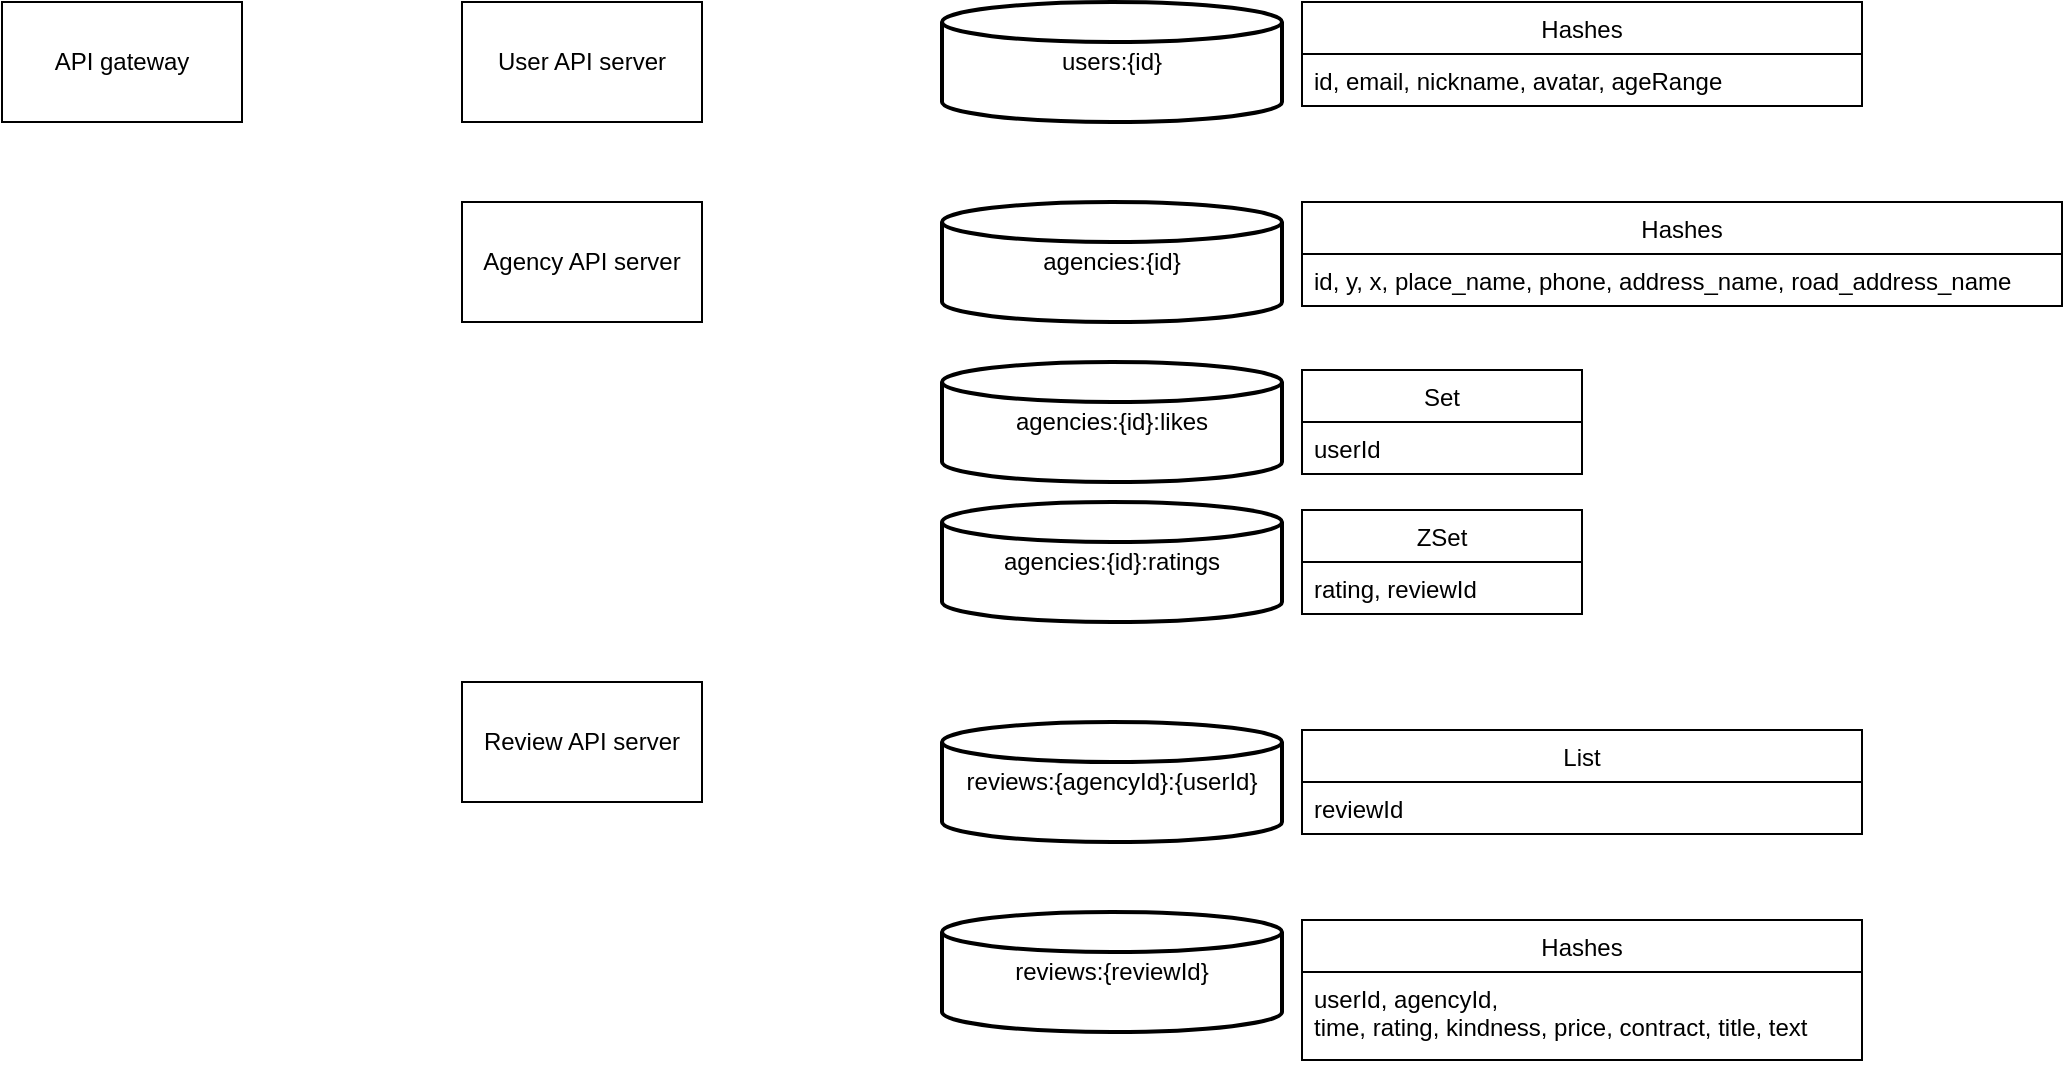<mxfile version="18.0.7" type="device"><diagram id="jWDHivrgudyD_jMj0jus" name="Page-1"><mxGraphModel dx="1683" dy="1152" grid="1" gridSize="10" guides="1" tooltips="1" connect="1" arrows="1" fold="1" page="1" pageScale="1" pageWidth="827" pageHeight="1169" math="0" shadow="0"><root><mxCell id="0"/><mxCell id="1" parent="0"/><mxCell id="3eaUS6Zuac7qFV2M_mjO-1" value="API gateway" style="rounded=0;whiteSpace=wrap;html=1;" vertex="1" parent="1"><mxGeometry x="200" y="100" width="120" height="60" as="geometry"/></mxCell><mxCell id="3eaUS6Zuac7qFV2M_mjO-2" value="User API server" style="rounded=0;whiteSpace=wrap;html=1;" vertex="1" parent="1"><mxGeometry x="430" y="100" width="120" height="60" as="geometry"/></mxCell><mxCell id="3eaUS6Zuac7qFV2M_mjO-3" value="users:{id}" style="strokeWidth=2;html=1;shape=mxgraph.flowchart.database;whiteSpace=wrap;" vertex="1" parent="1"><mxGeometry x="670" y="100" width="170" height="60" as="geometry"/></mxCell><mxCell id="3eaUS6Zuac7qFV2M_mjO-4" value="Agency API server" style="rounded=0;whiteSpace=wrap;html=1;" vertex="1" parent="1"><mxGeometry x="430" y="200" width="120" height="60" as="geometry"/></mxCell><mxCell id="3eaUS6Zuac7qFV2M_mjO-5" value="agencies:{id}" style="strokeWidth=2;html=1;shape=mxgraph.flowchart.database;whiteSpace=wrap;" vertex="1" parent="1"><mxGeometry x="670" y="200" width="170" height="60" as="geometry"/></mxCell><mxCell id="3eaUS6Zuac7qFV2M_mjO-6" value="Hashes" style="swimlane;fontStyle=0;childLayout=stackLayout;horizontal=1;startSize=26;fillColor=none;horizontalStack=0;resizeParent=1;resizeParentMax=0;resizeLast=0;collapsible=1;marginBottom=0;" vertex="1" parent="1"><mxGeometry x="850" y="100" width="280" height="52" as="geometry"/></mxCell><mxCell id="3eaUS6Zuac7qFV2M_mjO-9" value="id, email, nickname, avatar, ageRange" style="text;strokeColor=none;fillColor=none;align=left;verticalAlign=top;spacingLeft=4;spacingRight=4;overflow=hidden;rotatable=0;points=[[0,0.5],[1,0.5]];portConstraint=eastwest;" vertex="1" parent="3eaUS6Zuac7qFV2M_mjO-6"><mxGeometry y="26" width="280" height="26" as="geometry"/></mxCell><mxCell id="3eaUS6Zuac7qFV2M_mjO-11" value="Hashes" style="swimlane;fontStyle=0;childLayout=stackLayout;horizontal=1;startSize=26;fillColor=none;horizontalStack=0;resizeParent=1;resizeParentMax=0;resizeLast=0;collapsible=1;marginBottom=0;" vertex="1" parent="1"><mxGeometry x="850" y="200" width="380" height="52" as="geometry"/></mxCell><mxCell id="3eaUS6Zuac7qFV2M_mjO-12" value="id, y, x, place_name, phone, address_name, road_address_name" style="text;strokeColor=none;fillColor=none;align=left;verticalAlign=top;spacingLeft=4;spacingRight=4;overflow=hidden;rotatable=0;points=[[0,0.5],[1,0.5]];portConstraint=eastwest;" vertex="1" parent="3eaUS6Zuac7qFV2M_mjO-11"><mxGeometry y="26" width="380" height="26" as="geometry"/></mxCell><mxCell id="3eaUS6Zuac7qFV2M_mjO-13" value="Review API server" style="rounded=0;whiteSpace=wrap;html=1;" vertex="1" parent="1"><mxGeometry x="430" y="440" width="120" height="60" as="geometry"/></mxCell><mxCell id="3eaUS6Zuac7qFV2M_mjO-14" value="agencies:{id}:likes" style="strokeWidth=2;html=1;shape=mxgraph.flowchart.database;whiteSpace=wrap;" vertex="1" parent="1"><mxGeometry x="670" y="280" width="170" height="60" as="geometry"/></mxCell><mxCell id="3eaUS6Zuac7qFV2M_mjO-16" value="Set" style="swimlane;fontStyle=0;childLayout=stackLayout;horizontal=1;startSize=26;fillColor=none;horizontalStack=0;resizeParent=1;resizeParentMax=0;resizeLast=0;collapsible=1;marginBottom=0;" vertex="1" parent="1"><mxGeometry x="850" y="284" width="140" height="52" as="geometry"/></mxCell><mxCell id="3eaUS6Zuac7qFV2M_mjO-17" value="userId" style="text;strokeColor=none;fillColor=none;align=left;verticalAlign=top;spacingLeft=4;spacingRight=4;overflow=hidden;rotatable=0;points=[[0,0.5],[1,0.5]];portConstraint=eastwest;" vertex="1" parent="3eaUS6Zuac7qFV2M_mjO-16"><mxGeometry y="26" width="140" height="26" as="geometry"/></mxCell><mxCell id="3eaUS6Zuac7qFV2M_mjO-18" value="agencies:{id}:ratings" style="strokeWidth=2;html=1;shape=mxgraph.flowchart.database;whiteSpace=wrap;" vertex="1" parent="1"><mxGeometry x="670" y="350" width="170" height="60" as="geometry"/></mxCell><mxCell id="3eaUS6Zuac7qFV2M_mjO-19" value="ZSet" style="swimlane;fontStyle=0;childLayout=stackLayout;horizontal=1;startSize=26;fillColor=none;horizontalStack=0;resizeParent=1;resizeParentMax=0;resizeLast=0;collapsible=1;marginBottom=0;" vertex="1" parent="1"><mxGeometry x="850" y="354" width="140" height="52" as="geometry"/></mxCell><mxCell id="3eaUS6Zuac7qFV2M_mjO-20" value="rating, reviewId" style="text;strokeColor=none;fillColor=none;align=left;verticalAlign=top;spacingLeft=4;spacingRight=4;overflow=hidden;rotatable=0;points=[[0,0.5],[1,0.5]];portConstraint=eastwest;" vertex="1" parent="3eaUS6Zuac7qFV2M_mjO-19"><mxGeometry y="26" width="140" height="26" as="geometry"/></mxCell><mxCell id="3eaUS6Zuac7qFV2M_mjO-21" value="reviews:{agencyId}:{userId}" style="strokeWidth=2;html=1;shape=mxgraph.flowchart.database;whiteSpace=wrap;" vertex="1" parent="1"><mxGeometry x="670" y="460" width="170" height="60" as="geometry"/></mxCell><mxCell id="3eaUS6Zuac7qFV2M_mjO-22" value="List" style="swimlane;fontStyle=0;childLayout=stackLayout;horizontal=1;startSize=26;fillColor=none;horizontalStack=0;resizeParent=1;resizeParentMax=0;resizeLast=0;collapsible=1;marginBottom=0;" vertex="1" parent="1"><mxGeometry x="850" y="464" width="280" height="52" as="geometry"/></mxCell><mxCell id="3eaUS6Zuac7qFV2M_mjO-23" value="reviewId" style="text;strokeColor=none;fillColor=none;align=left;verticalAlign=top;spacingLeft=4;spacingRight=4;overflow=hidden;rotatable=0;points=[[0,0.5],[1,0.5]];portConstraint=eastwest;" vertex="1" parent="3eaUS6Zuac7qFV2M_mjO-22"><mxGeometry y="26" width="280" height="26" as="geometry"/></mxCell><mxCell id="3eaUS6Zuac7qFV2M_mjO-24" value="reviews:{reviewId}" style="strokeWidth=2;html=1;shape=mxgraph.flowchart.database;whiteSpace=wrap;" vertex="1" parent="1"><mxGeometry x="670" y="555" width="170" height="60" as="geometry"/></mxCell><mxCell id="3eaUS6Zuac7qFV2M_mjO-25" value="Hashes" style="swimlane;fontStyle=0;childLayout=stackLayout;horizontal=1;startSize=26;fillColor=none;horizontalStack=0;resizeParent=1;resizeParentMax=0;resizeLast=0;collapsible=1;marginBottom=0;" vertex="1" parent="1"><mxGeometry x="850" y="559" width="280" height="70" as="geometry"/></mxCell><mxCell id="3eaUS6Zuac7qFV2M_mjO-26" value="userId, agencyId,&#10;time, rating, kindness, price, contract, title, text&#10;" style="text;strokeColor=none;fillColor=none;align=left;verticalAlign=top;spacingLeft=4;spacingRight=4;overflow=hidden;rotatable=0;points=[[0,0.5],[1,0.5]];portConstraint=eastwest;" vertex="1" parent="3eaUS6Zuac7qFV2M_mjO-25"><mxGeometry y="26" width="280" height="44" as="geometry"/></mxCell></root></mxGraphModel></diagram></mxfile>

